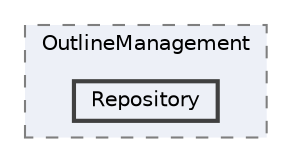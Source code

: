 digraph "C:/Users/むずでょ/Documents/Unity Projects/RMU-1-00-00-Research/Assets/RPGMaker/Codebase/CoreSystem/Service/OutlineManagement/Repository"
{
 // LATEX_PDF_SIZE
  bgcolor="transparent";
  edge [fontname=Helvetica,fontsize=10,labelfontname=Helvetica,labelfontsize=10];
  node [fontname=Helvetica,fontsize=10,shape=box,height=0.2,width=0.4];
  compound=true
  subgraph clusterdir_58ab0577956dc576968e209932433675 {
    graph [ bgcolor="#edf0f7", pencolor="grey50", label="OutlineManagement", fontname=Helvetica,fontsize=10 style="filled,dashed", URL="dir_58ab0577956dc576968e209932433675.html",tooltip=""]
  dir_f641676c22835bd53efe49ef16f03f5d [label="Repository", fillcolor="#edf0f7", color="grey25", style="filled,bold", URL="dir_f641676c22835bd53efe49ef16f03f5d.html",tooltip=""];
  }
}
